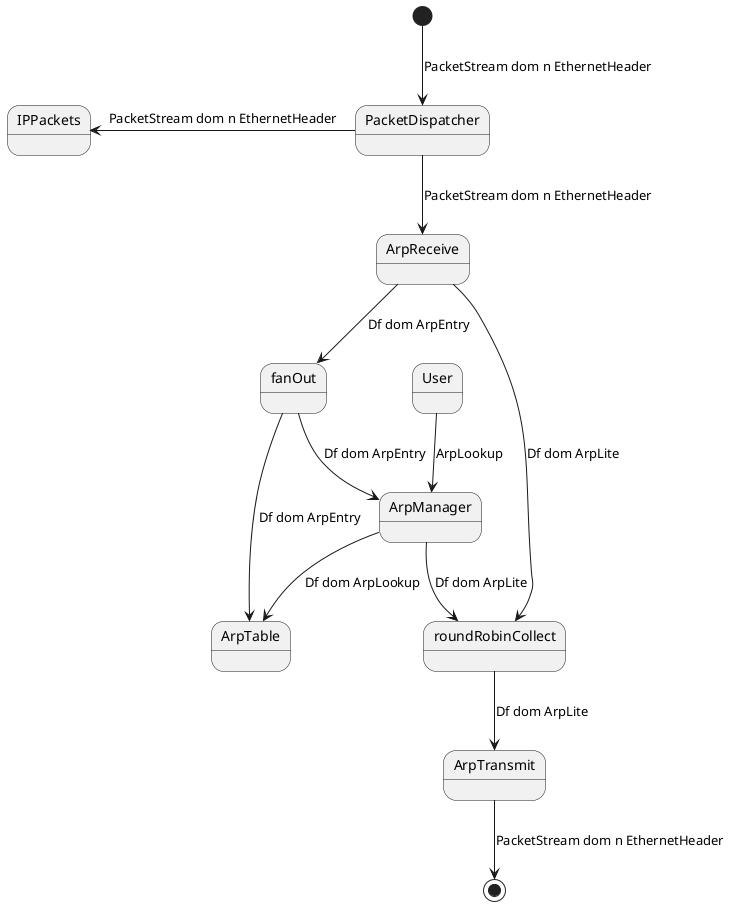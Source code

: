 @startuml
[*] --> PacketDispatcher : PacketStream dom n EthernetHeader
PacketDispatcher --> ArpReceive : PacketStream dom n EthernetHeader
PacketDispatcher -left-> IPPackets : PacketStream dom n EthernetHeader
ArpReceive --> fanOut : Df dom ArpEntry
ArpReceive --> roundRobinCollect : Df dom ArpLite
roundRobinCollect --> ArpTransmit : Df dom ArpLite
fanOut --> ArpTable : Df dom ArpEntry
fanOut --> ArpManager : Df dom ArpEntry
ArpManager --> roundRobinCollect : Df dom ArpLite
ArpManager --> ArpTable : Df dom ArpLookup
ArpTransmit --> [*] : PacketStream dom n EthernetHeader
User --> ArpManager : ArpLookup
@enduml
